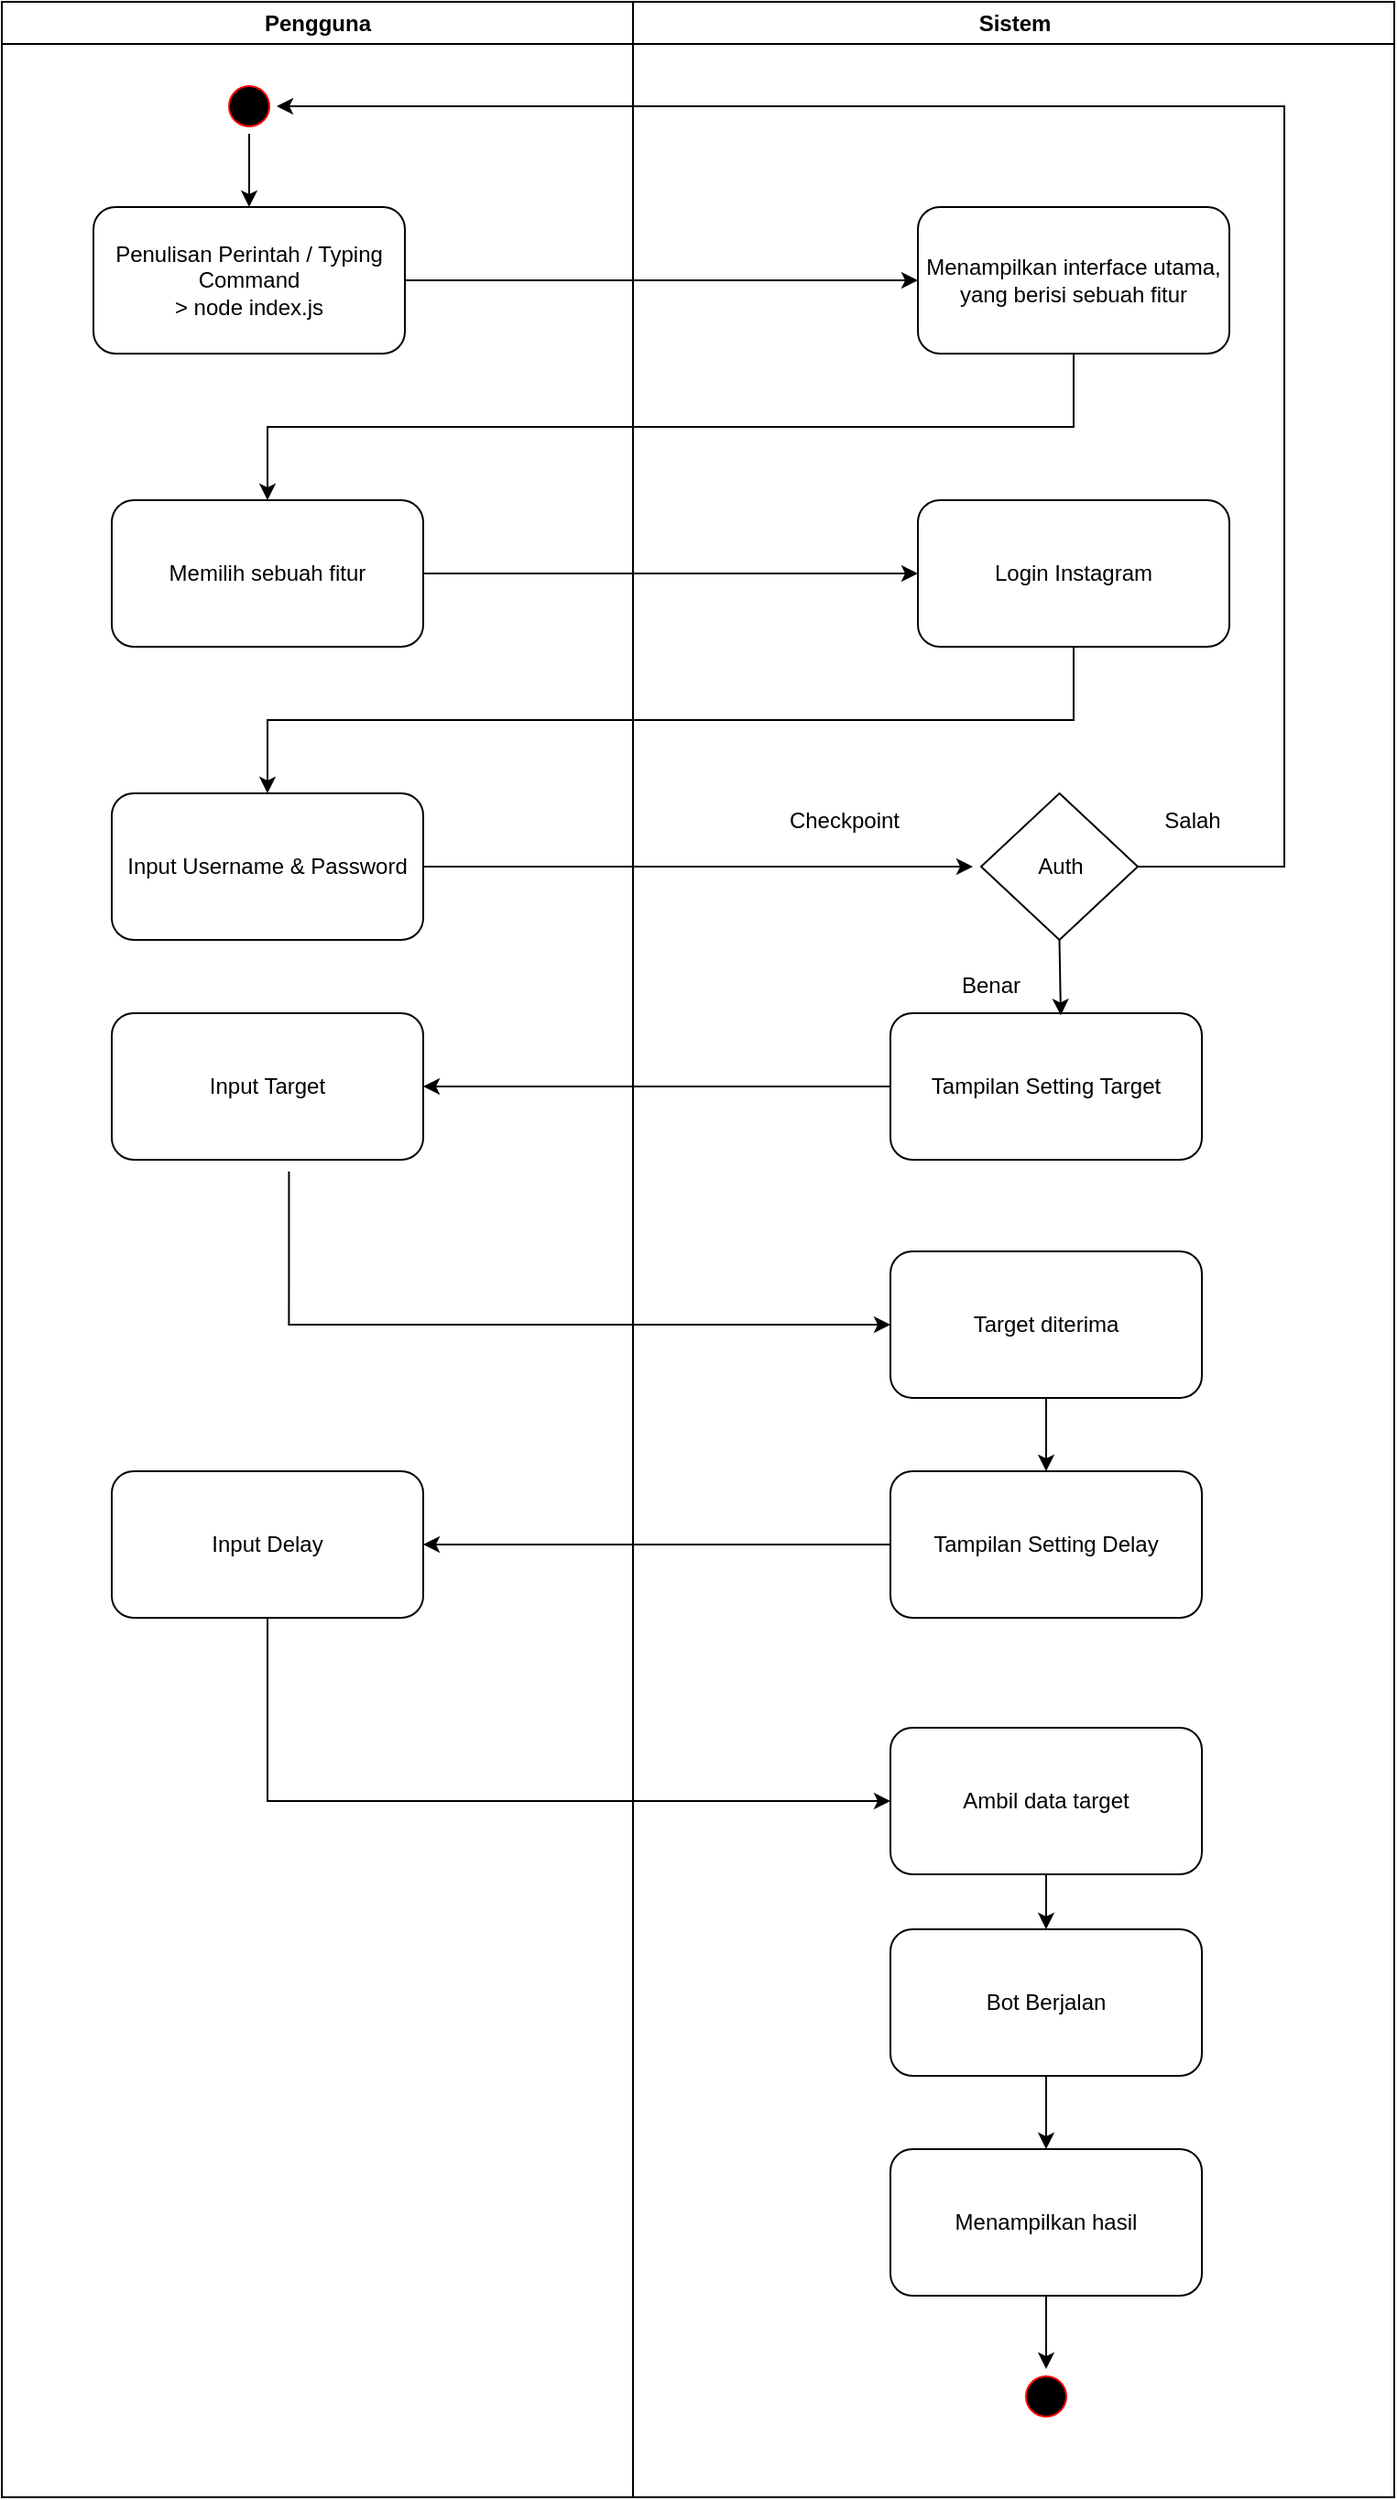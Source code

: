 <mxfile version="20.8.21" type="github">
  <diagram name="Page-1" id="e7e014a7-5840-1c2e-5031-d8a46d1fe8dd">
    <mxGraphModel dx="1035" dy="614" grid="1" gridSize="10" guides="1" tooltips="1" connect="1" arrows="1" fold="1" page="1" pageScale="1" pageWidth="1169" pageHeight="826" background="none" math="0" shadow="0">
      <root>
        <mxCell id="0" />
        <mxCell id="1" parent="0" />
        <mxCell id="2" value="Pengguna" style="swimlane;whiteSpace=wrap" parent="1" vertex="1">
          <mxGeometry x="100" y="128" width="344.5" height="1362" as="geometry" />
        </mxCell>
        <mxCell id="5" value="" style="ellipse;shape=startState;fillColor=#000000;strokeColor=#ff0000;" parent="2" vertex="1">
          <mxGeometry x="120" y="42" width="30" height="30" as="geometry" />
        </mxCell>
        <mxCell id="1VLDpneceEByT5zlAbpI-43" value="Penulisan Perintah / Typing Command&lt;br&gt;&amp;gt; node index.js" style="rounded=1;whiteSpace=wrap;html=1;" vertex="1" parent="2">
          <mxGeometry x="50" y="112" width="170" height="80" as="geometry" />
        </mxCell>
        <mxCell id="1VLDpneceEByT5zlAbpI-46" value="Memilih sebuah fitur" style="rounded=1;whiteSpace=wrap;html=1;" vertex="1" parent="2">
          <mxGeometry x="60" y="272" width="170" height="80" as="geometry" />
        </mxCell>
        <mxCell id="1VLDpneceEByT5zlAbpI-48" value="Input Username &amp;amp; Password" style="rounded=1;whiteSpace=wrap;html=1;" vertex="1" parent="2">
          <mxGeometry x="60" y="432" width="170" height="80" as="geometry" />
        </mxCell>
        <mxCell id="1VLDpneceEByT5zlAbpI-54" value="Input Target" style="rounded=1;whiteSpace=wrap;html=1;" vertex="1" parent="2">
          <mxGeometry x="60" y="552" width="170" height="80" as="geometry" />
        </mxCell>
        <mxCell id="1VLDpneceEByT5zlAbpI-56" value="" style="endArrow=classic;html=1;rounded=0;exitX=0.5;exitY=1;exitDx=0;exitDy=0;entryX=0.5;entryY=0;entryDx=0;entryDy=0;" edge="1" parent="2" source="5" target="1VLDpneceEByT5zlAbpI-43">
          <mxGeometry width="50" height="50" relative="1" as="geometry">
            <mxPoint x="480" y="82" as="sourcePoint" />
            <mxPoint x="530" y="32" as="targetPoint" />
          </mxGeometry>
        </mxCell>
        <mxCell id="1VLDpneceEByT5zlAbpI-70" value="Input Delay" style="rounded=1;whiteSpace=wrap;html=1;" vertex="1" parent="2">
          <mxGeometry x="60" y="802" width="170" height="80" as="geometry" />
        </mxCell>
        <mxCell id="3" value="Sistem" style="swimlane;whiteSpace=wrap;startSize=23;" parent="1" vertex="1">
          <mxGeometry x="444.5" y="128" width="415.5" height="1362" as="geometry" />
        </mxCell>
        <mxCell id="1VLDpneceEByT5zlAbpI-45" value="Menampilkan interface utama, yang berisi sebuah fitur" style="rounded=1;whiteSpace=wrap;html=1;" vertex="1" parent="3">
          <mxGeometry x="155.5" y="112" width="170" height="80" as="geometry" />
        </mxCell>
        <mxCell id="1VLDpneceEByT5zlAbpI-47" value="Login Instagram" style="rounded=1;whiteSpace=wrap;html=1;" vertex="1" parent="3">
          <mxGeometry x="155.5" y="272" width="170" height="80" as="geometry" />
        </mxCell>
        <mxCell id="1VLDpneceEByT5zlAbpI-50" value="Auth" style="rhombus;whiteSpace=wrap;html=1;" vertex="1" parent="3">
          <mxGeometry x="190" y="432" width="85.5" height="80" as="geometry" />
        </mxCell>
        <mxCell id="1VLDpneceEByT5zlAbpI-53" value="Checkpoint" style="text;html=1;strokeColor=none;fillColor=none;align=center;verticalAlign=middle;whiteSpace=wrap;rounded=0;" vertex="1" parent="3">
          <mxGeometry x="60" y="432" width="110" height="30" as="geometry" />
        </mxCell>
        <mxCell id="1VLDpneceEByT5zlAbpI-55" value="Tampilan Setting Target" style="rounded=1;whiteSpace=wrap;html=1;" vertex="1" parent="3">
          <mxGeometry x="140.5" y="552" width="170" height="80" as="geometry" />
        </mxCell>
        <mxCell id="1VLDpneceEByT5zlAbpI-63" value="" style="endArrow=classic;html=1;rounded=0;exitX=0.5;exitY=1;exitDx=0;exitDy=0;entryX=0.547;entryY=0.015;entryDx=0;entryDy=0;entryPerimeter=0;" edge="1" parent="3" source="1VLDpneceEByT5zlAbpI-50" target="1VLDpneceEByT5zlAbpI-55">
          <mxGeometry width="50" height="50" relative="1" as="geometry">
            <mxPoint x="135.5" y="372" as="sourcePoint" />
            <mxPoint x="185.5" y="322" as="targetPoint" />
          </mxGeometry>
        </mxCell>
        <mxCell id="1VLDpneceEByT5zlAbpI-64" value="Salah" style="text;html=1;strokeColor=none;fillColor=none;align=center;verticalAlign=middle;whiteSpace=wrap;rounded=0;" vertex="1" parent="3">
          <mxGeometry x="275.5" y="432" width="60" height="30" as="geometry" />
        </mxCell>
        <mxCell id="1VLDpneceEByT5zlAbpI-65" value="Benar" style="text;html=1;strokeColor=none;fillColor=none;align=center;verticalAlign=middle;whiteSpace=wrap;rounded=0;" vertex="1" parent="3">
          <mxGeometry x="165.5" y="522" width="60" height="30" as="geometry" />
        </mxCell>
        <mxCell id="1VLDpneceEByT5zlAbpI-66" value="Target diterima" style="rounded=1;whiteSpace=wrap;html=1;" vertex="1" parent="3">
          <mxGeometry x="140.5" y="682" width="170" height="80" as="geometry" />
        </mxCell>
        <mxCell id="1VLDpneceEByT5zlAbpI-69" value="Tampilan Setting Delay" style="rounded=1;whiteSpace=wrap;html=1;" vertex="1" parent="3">
          <mxGeometry x="140.5" y="802" width="170" height="80" as="geometry" />
        </mxCell>
        <mxCell id="1VLDpneceEByT5zlAbpI-71" value="Ambil data target" style="rounded=1;whiteSpace=wrap;html=1;" vertex="1" parent="3">
          <mxGeometry x="140.5" y="942" width="170" height="80" as="geometry" />
        </mxCell>
        <mxCell id="1VLDpneceEByT5zlAbpI-73" value="Bot Berjalan" style="rounded=1;whiteSpace=wrap;html=1;" vertex="1" parent="3">
          <mxGeometry x="140.5" y="1052" width="170" height="80" as="geometry" />
        </mxCell>
        <mxCell id="1VLDpneceEByT5zlAbpI-75" value="" style="endArrow=classic;html=1;rounded=0;entryX=0.5;entryY=0;entryDx=0;entryDy=0;exitX=0.5;exitY=1;exitDx=0;exitDy=0;" edge="1" parent="3" source="1VLDpneceEByT5zlAbpI-66" target="1VLDpneceEByT5zlAbpI-69">
          <mxGeometry width="50" height="50" relative="1" as="geometry">
            <mxPoint x="95.5" y="742" as="sourcePoint" />
            <mxPoint x="145.5" y="692" as="targetPoint" />
          </mxGeometry>
        </mxCell>
        <mxCell id="1VLDpneceEByT5zlAbpI-78" value="" style="endArrow=classic;html=1;rounded=0;exitX=0.5;exitY=1;exitDx=0;exitDy=0;entryX=0.5;entryY=0;entryDx=0;entryDy=0;" edge="1" parent="3" source="1VLDpneceEByT5zlAbpI-71" target="1VLDpneceEByT5zlAbpI-73">
          <mxGeometry width="50" height="50" relative="1" as="geometry">
            <mxPoint x="95.5" y="1122" as="sourcePoint" />
            <mxPoint x="145.5" y="1072" as="targetPoint" />
          </mxGeometry>
        </mxCell>
        <mxCell id="1VLDpneceEByT5zlAbpI-72" value="Menampilkan hasil" style="rounded=1;whiteSpace=wrap;html=1;" vertex="1" parent="3">
          <mxGeometry x="140.5" y="1172" width="170" height="80" as="geometry" />
        </mxCell>
        <mxCell id="1VLDpneceEByT5zlAbpI-79" value="" style="endArrow=classic;html=1;rounded=0;exitX=0.5;exitY=1;exitDx=0;exitDy=0;entryX=0.5;entryY=0;entryDx=0;entryDy=0;" edge="1" parent="3" source="1VLDpneceEByT5zlAbpI-73" target="1VLDpneceEByT5zlAbpI-72">
          <mxGeometry width="50" height="50" relative="1" as="geometry">
            <mxPoint x="95.5" y="1322" as="sourcePoint" />
            <mxPoint x="145.5" y="1272" as="targetPoint" />
          </mxGeometry>
        </mxCell>
        <mxCell id="1VLDpneceEByT5zlAbpI-80" value="" style="ellipse;shape=startState;fillColor=#000000;strokeColor=#ff0000;" vertex="1" parent="3">
          <mxGeometry x="210.5" y="1292" width="30" height="30" as="geometry" />
        </mxCell>
        <mxCell id="1VLDpneceEByT5zlAbpI-81" value="" style="endArrow=classic;html=1;rounded=0;exitX=0.5;exitY=1;exitDx=0;exitDy=0;entryX=0.5;entryY=0;entryDx=0;entryDy=0;" edge="1" parent="3" source="1VLDpneceEByT5zlAbpI-72" target="1VLDpneceEByT5zlAbpI-80">
          <mxGeometry width="50" height="50" relative="1" as="geometry">
            <mxPoint x="95.5" y="1222" as="sourcePoint" />
            <mxPoint x="145.5" y="1172" as="targetPoint" />
          </mxGeometry>
        </mxCell>
        <mxCell id="1VLDpneceEByT5zlAbpI-57" value="" style="endArrow=classic;html=1;rounded=0;exitX=1;exitY=0.5;exitDx=0;exitDy=0;entryX=0;entryY=0.5;entryDx=0;entryDy=0;" edge="1" parent="1" source="1VLDpneceEByT5zlAbpI-43" target="1VLDpneceEByT5zlAbpI-45">
          <mxGeometry width="50" height="50" relative="1" as="geometry">
            <mxPoint x="580" y="210" as="sourcePoint" />
            <mxPoint x="630" y="160" as="targetPoint" />
          </mxGeometry>
        </mxCell>
        <mxCell id="1VLDpneceEByT5zlAbpI-58" value="" style="endArrow=classic;html=1;rounded=0;exitX=0.5;exitY=1;exitDx=0;exitDy=0;entryX=0.5;entryY=0;entryDx=0;entryDy=0;edgeStyle=orthogonalEdgeStyle;" edge="1" parent="1" source="1VLDpneceEByT5zlAbpI-45" target="1VLDpneceEByT5zlAbpI-46">
          <mxGeometry width="50" height="50" relative="1" as="geometry">
            <mxPoint x="580" y="210" as="sourcePoint" />
            <mxPoint x="630" y="160" as="targetPoint" />
          </mxGeometry>
        </mxCell>
        <mxCell id="1VLDpneceEByT5zlAbpI-59" value="" style="endArrow=classic;html=1;rounded=0;exitX=1;exitY=0.5;exitDx=0;exitDy=0;" edge="1" parent="1" source="1VLDpneceEByT5zlAbpI-48">
          <mxGeometry width="50" height="50" relative="1" as="geometry">
            <mxPoint x="580" y="210" as="sourcePoint" />
            <mxPoint x="630" y="600" as="targetPoint" />
          </mxGeometry>
        </mxCell>
        <mxCell id="1VLDpneceEByT5zlAbpI-60" value="" style="endArrow=classic;html=1;rounded=0;exitX=1;exitY=0.5;exitDx=0;exitDy=0;entryX=0;entryY=0.5;entryDx=0;entryDy=0;" edge="1" parent="1" source="1VLDpneceEByT5zlAbpI-46" target="1VLDpneceEByT5zlAbpI-47">
          <mxGeometry width="50" height="50" relative="1" as="geometry">
            <mxPoint x="580" y="410" as="sourcePoint" />
            <mxPoint x="630" y="360" as="targetPoint" />
          </mxGeometry>
        </mxCell>
        <mxCell id="1VLDpneceEByT5zlAbpI-61" value="" style="endArrow=classic;html=1;rounded=0;exitX=0.5;exitY=1;exitDx=0;exitDy=0;entryX=0.5;entryY=0;entryDx=0;entryDy=0;edgeStyle=orthogonalEdgeStyle;" edge="1" parent="1" source="1VLDpneceEByT5zlAbpI-47" target="1VLDpneceEByT5zlAbpI-48">
          <mxGeometry width="50" height="50" relative="1" as="geometry">
            <mxPoint x="580" y="410" as="sourcePoint" />
            <mxPoint x="630" y="360" as="targetPoint" />
          </mxGeometry>
        </mxCell>
        <mxCell id="1VLDpneceEByT5zlAbpI-62" value="" style="endArrow=classic;html=1;rounded=0;exitX=1;exitY=0.5;exitDx=0;exitDy=0;entryX=1;entryY=0.5;entryDx=0;entryDy=0;edgeStyle=orthogonalEdgeStyle;" edge="1" parent="1" source="1VLDpneceEByT5zlAbpI-50" target="5">
          <mxGeometry width="50" height="50" relative="1" as="geometry">
            <mxPoint x="580" y="500" as="sourcePoint" />
            <mxPoint x="630" y="450" as="targetPoint" />
            <Array as="points">
              <mxPoint x="800" y="600" />
              <mxPoint x="800" y="185" />
            </Array>
          </mxGeometry>
        </mxCell>
        <mxCell id="1VLDpneceEByT5zlAbpI-68" value="" style="endArrow=classic;html=1;rounded=0;exitX=0;exitY=0.5;exitDx=0;exitDy=0;entryX=1;entryY=0.5;entryDx=0;entryDy=0;" edge="1" parent="1" source="1VLDpneceEByT5zlAbpI-55" target="1VLDpneceEByT5zlAbpI-54">
          <mxGeometry width="50" height="50" relative="1" as="geometry">
            <mxPoint x="580" y="830" as="sourcePoint" />
            <mxPoint x="630" y="780" as="targetPoint" />
          </mxGeometry>
        </mxCell>
        <mxCell id="1VLDpneceEByT5zlAbpI-74" value="" style="endArrow=classic;html=1;rounded=0;exitX=0.569;exitY=1.079;exitDx=0;exitDy=0;exitPerimeter=0;entryX=0;entryY=0.5;entryDx=0;entryDy=0;edgeStyle=orthogonalEdgeStyle;" edge="1" parent="1" source="1VLDpneceEByT5zlAbpI-54" target="1VLDpneceEByT5zlAbpI-66">
          <mxGeometry width="50" height="50" relative="1" as="geometry">
            <mxPoint x="540" y="870" as="sourcePoint" />
            <mxPoint x="590" y="820" as="targetPoint" />
            <Array as="points">
              <mxPoint x="257" y="850" />
            </Array>
          </mxGeometry>
        </mxCell>
        <mxCell id="1VLDpneceEByT5zlAbpI-76" value="" style="endArrow=classic;html=1;rounded=0;exitX=0;exitY=0.5;exitDx=0;exitDy=0;entryX=1;entryY=0.5;entryDx=0;entryDy=0;" edge="1" parent="1" source="1VLDpneceEByT5zlAbpI-69" target="1VLDpneceEByT5zlAbpI-70">
          <mxGeometry width="50" height="50" relative="1" as="geometry">
            <mxPoint x="540" y="870" as="sourcePoint" />
            <mxPoint x="590" y="820" as="targetPoint" />
          </mxGeometry>
        </mxCell>
        <mxCell id="1VLDpneceEByT5zlAbpI-77" value="" style="endArrow=classic;html=1;rounded=0;exitX=0.5;exitY=1;exitDx=0;exitDy=0;entryX=0;entryY=0.5;entryDx=0;entryDy=0;edgeStyle=orthogonalEdgeStyle;" edge="1" parent="1" source="1VLDpneceEByT5zlAbpI-70" target="1VLDpneceEByT5zlAbpI-71">
          <mxGeometry width="50" height="50" relative="1" as="geometry">
            <mxPoint x="540" y="1250" as="sourcePoint" />
            <mxPoint x="590" y="1200" as="targetPoint" />
          </mxGeometry>
        </mxCell>
      </root>
    </mxGraphModel>
  </diagram>
</mxfile>
